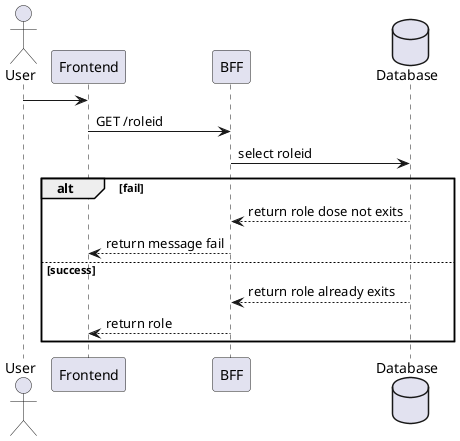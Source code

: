@startuml Create Edit User
actor User as user
participant Frontend as fe
participant BFF as bff
database Database as db

user->fe
fe -> bff : GET /roleid
bff -> db : select roleid
alt fail
bff <-- db : return role dose not exits
fe <-- bff : return message fail
else success
bff <-- db : return role already exits
fe <-- bff : return role
end

@enduml
